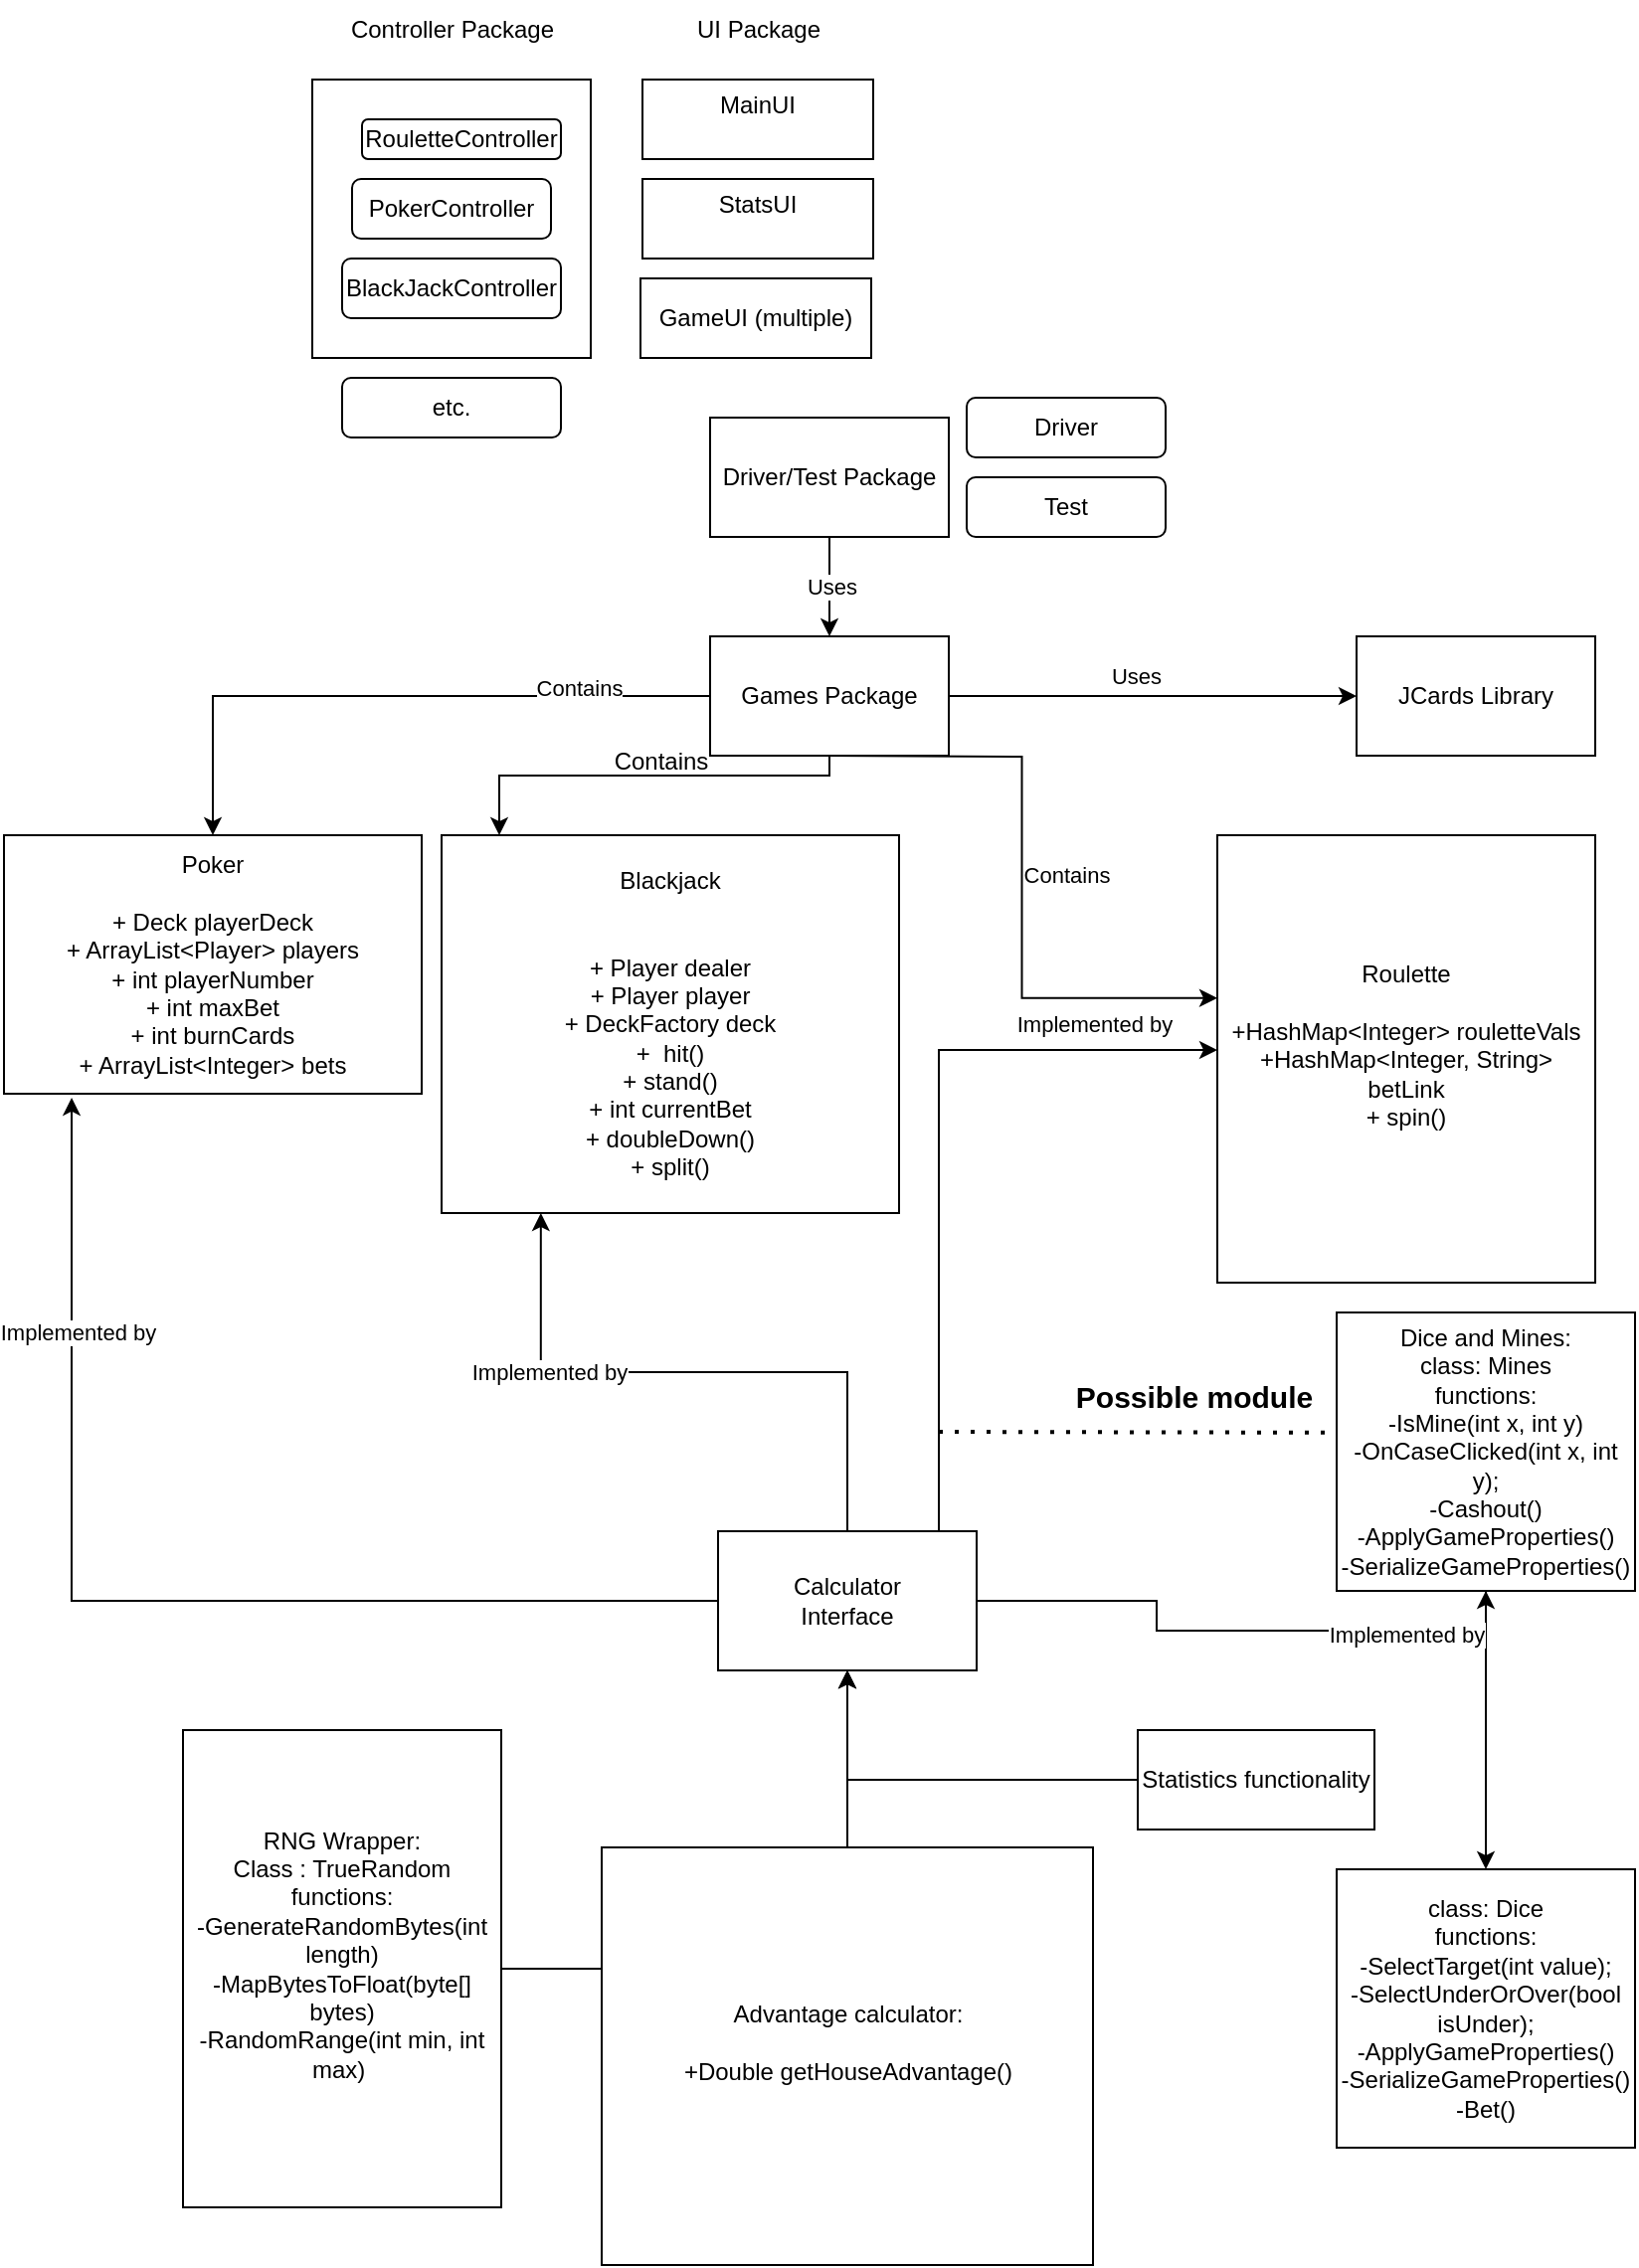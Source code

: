 <mxfile version="26.0.14">
  <diagram id="C5RBs43oDa-KdzZeNtuy" name="Page-1">
    <mxGraphModel dx="2713" dy="796" grid="1" gridSize="10" guides="1" tooltips="1" connect="1" arrows="1" fold="1" page="1" pageScale="1" pageWidth="827" pageHeight="1169" math="0" shadow="0">
      <root>
        <mxCell id="WIyWlLk6GJQsqaUBKTNV-0" />
        <mxCell id="WIyWlLk6GJQsqaUBKTNV-1" parent="WIyWlLk6GJQsqaUBKTNV-0" />
        <mxCell id="tToA4wUiExiqptiXw_F4-0" value="&lt;div&gt;Poker&lt;/div&gt;&lt;div&gt;&lt;br&gt;&lt;/div&gt;&lt;div&gt;+ Deck playerDeck&lt;/div&gt;&lt;div&gt;+ ArrayList&amp;lt;Player&amp;gt; players&lt;/div&gt;&lt;div&gt;+ int playerNumber&lt;/div&gt;&lt;div&gt;+ int maxBet&lt;/div&gt;&lt;div&gt;+ int burnCards&lt;/div&gt;&lt;div&gt;+ ArrayList&amp;lt;Integer&amp;gt; bets&lt;br&gt;&lt;/div&gt;" style="rounded=0;whiteSpace=wrap;html=1;" parent="WIyWlLk6GJQsqaUBKTNV-1" vertex="1">
          <mxGeometry x="-10" y="450" width="210" height="130" as="geometry" />
        </mxCell>
        <mxCell id="tToA4wUiExiqptiXw_F4-1" value="&lt;div&gt;Blackjack&lt;/div&gt;&lt;div&gt;&lt;br&gt;&lt;/div&gt;&lt;div&gt;&lt;br&gt;&lt;/div&gt;&lt;div&gt;+ Player dealer&lt;/div&gt;&lt;div&gt;+ Player player&lt;/div&gt;&lt;div&gt;+ DeckFactory deck&lt;/div&gt;&lt;div&gt;+&amp;nbsp; hit()&lt;/div&gt;&lt;div&gt;+ stand()&lt;/div&gt;&lt;div&gt;+ int currentBet&lt;/div&gt;&lt;div&gt;+ doubleDown()&lt;/div&gt;&lt;div&gt;+ split()&lt;br&gt;&lt;/div&gt;" style="rounded=0;whiteSpace=wrap;html=1;" parent="WIyWlLk6GJQsqaUBKTNV-1" vertex="1">
          <mxGeometry x="210" y="450" width="230" height="190" as="geometry" />
        </mxCell>
        <mxCell id="tToA4wUiExiqptiXw_F4-2" value="&lt;div&gt;Roulette&lt;/div&gt;&lt;div&gt;&lt;br&gt;&lt;/div&gt;&lt;div&gt;+HashMap&amp;lt;Integer&amp;gt; rouletteVals&lt;/div&gt;&lt;div&gt;+HashMap&amp;lt;Integer, String&amp;gt; betLink&lt;/div&gt;&lt;div&gt;+ spin()&lt;/div&gt;&lt;div&gt;&lt;br&gt;&lt;/div&gt;" style="rounded=0;whiteSpace=wrap;html=1;" parent="WIyWlLk6GJQsqaUBKTNV-1" vertex="1">
          <mxGeometry x="600" y="450" width="190" height="225" as="geometry" />
        </mxCell>
        <mxCell id="tToA4wUiExiqptiXw_F4-3" value="&lt;div&gt;MainUI&lt;/div&gt;&lt;div&gt;&lt;br&gt;&lt;/div&gt;" style="rounded=0;whiteSpace=wrap;html=1;" parent="WIyWlLk6GJQsqaUBKTNV-1" vertex="1">
          <mxGeometry x="311" y="70" width="116" height="40" as="geometry" />
        </mxCell>
        <mxCell id="tToA4wUiExiqptiXw_F4-4" value="" style="endArrow=none;dashed=1;html=1;dashPattern=1 3;strokeWidth=2;rounded=0;" parent="WIyWlLk6GJQsqaUBKTNV-1" edge="1">
          <mxGeometry width="50" height="50" relative="1" as="geometry">
            <mxPoint x="460" y="750" as="sourcePoint" />
            <mxPoint x="694.5" y="750.5" as="targetPoint" />
          </mxGeometry>
        </mxCell>
        <mxCell id="V54zFg8hvjgudQwe-slX-5" style="edgeStyle=orthogonalEdgeStyle;rounded=0;orthogonalLoop=1;jettySize=auto;html=1;entryX=0.5;entryY=0;entryDx=0;entryDy=0;" edge="1" parent="WIyWlLk6GJQsqaUBKTNV-1" source="tToA4wUiExiqptiXw_F4-5" target="V54zFg8hvjgudQwe-slX-3">
          <mxGeometry relative="1" as="geometry" />
        </mxCell>
        <mxCell id="tToA4wUiExiqptiXw_F4-5" value="&lt;div&gt;Dice and Mines:&lt;/div&gt;&lt;div&gt;&lt;div&gt;class: Mines&lt;/div&gt;&lt;div&gt;functions:&lt;/div&gt;&lt;div&gt;-IsMine(int x, int y)&lt;/div&gt;&lt;div&gt;-OnCaseClicked(int x, int y);&lt;/div&gt;&lt;div&gt;-Cashout()&lt;/div&gt;&lt;div&gt;-ApplyGameProperties()&lt;/div&gt;&lt;div&gt;-SerializeGameProperties()&lt;/div&gt;&lt;/div&gt;" style="rounded=0;whiteSpace=wrap;html=1;" parent="WIyWlLk6GJQsqaUBKTNV-1" vertex="1">
          <mxGeometry x="660" y="690" width="150" height="140" as="geometry" />
        </mxCell>
        <mxCell id="tToA4wUiExiqptiXw_F4-6" value="&lt;font style=&quot;font-size: 15px;&quot;&gt;Possible module&lt;/font&gt;" style="text;strokeColor=none;fillColor=none;html=1;fontSize=24;fontStyle=1;verticalAlign=middle;align=center;" parent="WIyWlLk6GJQsqaUBKTNV-1" vertex="1">
          <mxGeometry x="537.5" y="710" width="100" height="40" as="geometry" />
        </mxCell>
        <mxCell id="tToA4wUiExiqptiXw_F4-28" style="edgeStyle=orthogonalEdgeStyle;rounded=0;orthogonalLoop=1;jettySize=auto;html=1;entryX=0.5;entryY=1;entryDx=0;entryDy=0;" parent="WIyWlLk6GJQsqaUBKTNV-1" source="tToA4wUiExiqptiXw_F4-10" target="tToA4wUiExiqptiXw_F4-11" edge="1">
          <mxGeometry relative="1" as="geometry" />
        </mxCell>
        <mxCell id="tToA4wUiExiqptiXw_F4-10" value="RNG Wrapper:&lt;div&gt;&lt;div&gt;Class : TrueRandom&lt;/div&gt;&lt;div&gt;functions:&lt;/div&gt;&lt;div&gt;-GenerateRandomBytes(int length)&lt;/div&gt;&lt;div&gt;-MapBytesToFloat(byte[] bytes)&lt;/div&gt;&lt;div&gt;-RandomRange(int min, int max)&amp;nbsp;&lt;/div&gt;&lt;/div&gt;&lt;div&gt;&lt;br&gt;&lt;/div&gt;" style="rounded=0;whiteSpace=wrap;html=1;" parent="WIyWlLk6GJQsqaUBKTNV-1" vertex="1">
          <mxGeometry x="80" y="900" width="160" height="240" as="geometry" />
        </mxCell>
        <mxCell id="tToA4wUiExiqptiXw_F4-13" style="edgeStyle=orthogonalEdgeStyle;rounded=0;orthogonalLoop=1;jettySize=auto;html=1;exitX=0;exitY=0.5;exitDx=0;exitDy=0;entryX=0.162;entryY=1.015;entryDx=0;entryDy=0;entryPerimeter=0;" parent="WIyWlLk6GJQsqaUBKTNV-1" source="tToA4wUiExiqptiXw_F4-11" target="tToA4wUiExiqptiXw_F4-0" edge="1">
          <mxGeometry relative="1" as="geometry">
            <mxPoint x="29" y="670" as="targetPoint" />
          </mxGeometry>
        </mxCell>
        <mxCell id="tToA4wUiExiqptiXw_F4-19" value="Implemented by" style="edgeLabel;html=1;align=center;verticalAlign=middle;resizable=0;points=[];" parent="tToA4wUiExiqptiXw_F4-13" vertex="1" connectable="0">
          <mxGeometry x="0.591" y="-3" relative="1" as="geometry">
            <mxPoint as="offset" />
          </mxGeometry>
        </mxCell>
        <mxCell id="tToA4wUiExiqptiXw_F4-15" style="edgeStyle=orthogonalEdgeStyle;rounded=0;orthogonalLoop=1;jettySize=auto;html=1;" parent="WIyWlLk6GJQsqaUBKTNV-1" source="tToA4wUiExiqptiXw_F4-11" target="tToA4wUiExiqptiXw_F4-2" edge="1">
          <mxGeometry relative="1" as="geometry">
            <Array as="points">
              <mxPoint x="460" y="558" />
            </Array>
          </mxGeometry>
        </mxCell>
        <mxCell id="tToA4wUiExiqptiXw_F4-17" value="Implemented by" style="edgeLabel;html=1;align=center;verticalAlign=middle;resizable=0;points=[];" parent="tToA4wUiExiqptiXw_F4-15" vertex="1" connectable="0">
          <mxGeometry x="0.186" relative="1" as="geometry">
            <mxPoint x="78" y="-29" as="offset" />
          </mxGeometry>
        </mxCell>
        <mxCell id="tToA4wUiExiqptiXw_F4-16" style="edgeStyle=orthogonalEdgeStyle;rounded=0;orthogonalLoop=1;jettySize=auto;html=1;entryX=0.5;entryY=1;entryDx=0;entryDy=0;" parent="WIyWlLk6GJQsqaUBKTNV-1" source="tToA4wUiExiqptiXw_F4-11" target="tToA4wUiExiqptiXw_F4-5" edge="1">
          <mxGeometry relative="1" as="geometry" />
        </mxCell>
        <mxCell id="tToA4wUiExiqptiXw_F4-20" value="Implemented by" style="edgeLabel;html=1;align=center;verticalAlign=middle;resizable=0;points=[];" parent="tToA4wUiExiqptiXw_F4-16" vertex="1" connectable="0">
          <mxGeometry x="0.589" y="-2" relative="1" as="geometry">
            <mxPoint as="offset" />
          </mxGeometry>
        </mxCell>
        <mxCell id="jq3g5ppvfEtibvaRHfFG-3" style="edgeStyle=orthogonalEdgeStyle;rounded=0;orthogonalLoop=1;jettySize=auto;html=1;entryX=0.217;entryY=1;entryDx=0;entryDy=0;entryPerimeter=0;" parent="WIyWlLk6GJQsqaUBKTNV-1" source="tToA4wUiExiqptiXw_F4-11" edge="1" target="tToA4wUiExiqptiXw_F4-1">
          <mxGeometry relative="1" as="geometry">
            <mxPoint x="260" y="660" as="targetPoint" />
          </mxGeometry>
        </mxCell>
        <mxCell id="jq3g5ppvfEtibvaRHfFG-4" value="Implemented by" style="edgeLabel;html=1;align=center;verticalAlign=middle;resizable=0;points=[];" parent="jq3g5ppvfEtibvaRHfFG-3" vertex="1" connectable="0">
          <mxGeometry x="0.492" y="-4" relative="1" as="geometry">
            <mxPoint as="offset" />
          </mxGeometry>
        </mxCell>
        <mxCell id="tToA4wUiExiqptiXw_F4-11" value="&lt;div&gt;Calculator&lt;/div&gt;Interface" style="rounded=0;whiteSpace=wrap;html=1;" parent="WIyWlLk6GJQsqaUBKTNV-1" vertex="1">
          <mxGeometry x="349" y="800" width="130" height="70" as="geometry" />
        </mxCell>
        <mxCell id="tToA4wUiExiqptiXw_F4-29" style="edgeStyle=orthogonalEdgeStyle;rounded=0;orthogonalLoop=1;jettySize=auto;html=1;" parent="WIyWlLk6GJQsqaUBKTNV-1" source="tToA4wUiExiqptiXw_F4-22" target="tToA4wUiExiqptiXw_F4-11" edge="1">
          <mxGeometry relative="1" as="geometry">
            <Array as="points">
              <mxPoint x="414" y="840" />
              <mxPoint x="414" y="840" />
            </Array>
          </mxGeometry>
        </mxCell>
        <mxCell id="tToA4wUiExiqptiXw_F4-22" value="Advantage calculator:&lt;br&gt;&lt;div&gt;&lt;br&gt;&lt;/div&gt;&lt;div&gt;+Double getHouseAdvantage()&lt;/div&gt;&lt;div&gt;&lt;br&gt;&lt;/div&gt;" style="rounded=0;whiteSpace=wrap;html=1;" parent="WIyWlLk6GJQsqaUBKTNV-1" vertex="1">
          <mxGeometry x="290.5" y="959" width="247" height="210" as="geometry" />
        </mxCell>
        <mxCell id="jq3g5ppvfEtibvaRHfFG-1" style="edgeStyle=orthogonalEdgeStyle;rounded=0;orthogonalLoop=1;jettySize=auto;html=1;entryX=0.5;entryY=1;entryDx=0;entryDy=0;" parent="WIyWlLk6GJQsqaUBKTNV-1" source="tToA4wUiExiqptiXw_F4-23" target="tToA4wUiExiqptiXw_F4-11" edge="1">
          <mxGeometry relative="1" as="geometry" />
        </mxCell>
        <mxCell id="tToA4wUiExiqptiXw_F4-23" value="Statistics functionality" style="rounded=0;whiteSpace=wrap;html=1;" parent="WIyWlLk6GJQsqaUBKTNV-1" vertex="1">
          <mxGeometry x="560" y="900" width="119" height="50" as="geometry" />
        </mxCell>
        <mxCell id="tToA4wUiExiqptiXw_F4-41" value="" style="whiteSpace=wrap;html=1;aspect=fixed;" parent="WIyWlLk6GJQsqaUBKTNV-1" vertex="1">
          <mxGeometry x="145" y="70" width="140" height="140" as="geometry" />
        </mxCell>
        <mxCell id="tToA4wUiExiqptiXw_F4-32" value="PokerController" style="rounded=1;whiteSpace=wrap;html=1;" parent="WIyWlLk6GJQsqaUBKTNV-1" vertex="1">
          <mxGeometry x="165" y="120" width="100" height="30" as="geometry" />
        </mxCell>
        <mxCell id="tToA4wUiExiqptiXw_F4-33" value="BlackJackController" style="rounded=1;whiteSpace=wrap;html=1;" parent="WIyWlLk6GJQsqaUBKTNV-1" vertex="1">
          <mxGeometry x="160" y="160" width="110" height="30" as="geometry" />
        </mxCell>
        <mxCell id="tToA4wUiExiqptiXw_F4-34" value="RouletteController" style="rounded=1;whiteSpace=wrap;html=1;" parent="WIyWlLk6GJQsqaUBKTNV-1" vertex="1">
          <mxGeometry x="170" y="90" width="100" height="20" as="geometry" />
        </mxCell>
        <mxCell id="tToA4wUiExiqptiXw_F4-42" value="Controller Package" style="text;html=1;align=center;verticalAlign=middle;resizable=0;points=[];autosize=1;strokeColor=none;fillColor=none;" parent="WIyWlLk6GJQsqaUBKTNV-1" vertex="1">
          <mxGeometry x="150" y="30" width="130" height="30" as="geometry" />
        </mxCell>
        <mxCell id="tToA4wUiExiqptiXw_F4-43" value="UI Package" style="text;html=1;align=center;verticalAlign=middle;resizable=0;points=[];autosize=1;strokeColor=none;fillColor=none;" parent="WIyWlLk6GJQsqaUBKTNV-1" vertex="1">
          <mxGeometry x="324" y="30" width="90" height="30" as="geometry" />
        </mxCell>
        <mxCell id="tToA4wUiExiqptiXw_F4-44" value="&lt;div&gt;StatsUI&lt;/div&gt;&lt;div&gt;&lt;br&gt;&lt;/div&gt;" style="rounded=0;whiteSpace=wrap;html=1;" parent="WIyWlLk6GJQsqaUBKTNV-1" vertex="1">
          <mxGeometry x="311" y="120" width="116" height="40" as="geometry" />
        </mxCell>
        <mxCell id="tToA4wUiExiqptiXw_F4-50" style="edgeStyle=orthogonalEdgeStyle;rounded=0;orthogonalLoop=1;jettySize=auto;html=1;" parent="WIyWlLk6GJQsqaUBKTNV-1" source="tToA4wUiExiqptiXw_F4-45" target="tToA4wUiExiqptiXw_F4-48" edge="1">
          <mxGeometry relative="1" as="geometry" />
        </mxCell>
        <mxCell id="tToA4wUiExiqptiXw_F4-51" value="Uses" style="edgeLabel;html=1;align=center;verticalAlign=middle;resizable=0;points=[];" parent="tToA4wUiExiqptiXw_F4-50" vertex="1" connectable="0">
          <mxGeometry y="1" relative="1" as="geometry">
            <mxPoint as="offset" />
          </mxGeometry>
        </mxCell>
        <mxCell id="tToA4wUiExiqptiXw_F4-45" value="Driver/Test Package" style="rounded=0;whiteSpace=wrap;html=1;" parent="WIyWlLk6GJQsqaUBKTNV-1" vertex="1">
          <mxGeometry x="345" y="240" width="120" height="60" as="geometry" />
        </mxCell>
        <mxCell id="tToA4wUiExiqptiXw_F4-46" value="Driver" style="rounded=1;whiteSpace=wrap;html=1;" parent="WIyWlLk6GJQsqaUBKTNV-1" vertex="1">
          <mxGeometry x="474" y="230" width="100" height="30" as="geometry" />
        </mxCell>
        <mxCell id="tToA4wUiExiqptiXw_F4-47" value="Test" style="rounded=1;whiteSpace=wrap;html=1;" parent="WIyWlLk6GJQsqaUBKTNV-1" vertex="1">
          <mxGeometry x="474" y="270" width="100" height="30" as="geometry" />
        </mxCell>
        <mxCell id="tToA4wUiExiqptiXw_F4-52" style="edgeStyle=orthogonalEdgeStyle;rounded=0;orthogonalLoop=1;jettySize=auto;html=1;entryX=0.5;entryY=0;entryDx=0;entryDy=0;" parent="WIyWlLk6GJQsqaUBKTNV-1" source="tToA4wUiExiqptiXw_F4-48" target="tToA4wUiExiqptiXw_F4-0" edge="1">
          <mxGeometry relative="1" as="geometry" />
        </mxCell>
        <mxCell id="tToA4wUiExiqptiXw_F4-56" value="Contains" style="edgeLabel;html=1;align=center;verticalAlign=middle;resizable=0;points=[];" parent="tToA4wUiExiqptiXw_F4-52" vertex="1" connectable="0">
          <mxGeometry x="-0.588" y="-4" relative="1" as="geometry">
            <mxPoint as="offset" />
          </mxGeometry>
        </mxCell>
        <mxCell id="tToA4wUiExiqptiXw_F4-54" style="edgeStyle=orthogonalEdgeStyle;rounded=0;orthogonalLoop=1;jettySize=auto;html=1;" parent="WIyWlLk6GJQsqaUBKTNV-1" source="tToA4wUiExiqptiXw_F4-48" target="tToA4wUiExiqptiXw_F4-1" edge="1">
          <mxGeometry relative="1" as="geometry">
            <Array as="points">
              <mxPoint x="405" y="420" />
              <mxPoint x="239" y="420" />
            </Array>
          </mxGeometry>
        </mxCell>
        <mxCell id="tToA4wUiExiqptiXw_F4-59" style="edgeStyle=orthogonalEdgeStyle;rounded=0;orthogonalLoop=1;jettySize=auto;html=1;" parent="WIyWlLk6GJQsqaUBKTNV-1" source="tToA4wUiExiqptiXw_F4-48" target="tToA4wUiExiqptiXw_F4-58" edge="1">
          <mxGeometry relative="1" as="geometry" />
        </mxCell>
        <mxCell id="tToA4wUiExiqptiXw_F4-60" value="Uses" style="edgeLabel;html=1;align=center;verticalAlign=middle;resizable=0;points=[];" parent="tToA4wUiExiqptiXw_F4-59" vertex="1" connectable="0">
          <mxGeometry x="-0.19" y="-4" relative="1" as="geometry">
            <mxPoint x="11" y="-14" as="offset" />
          </mxGeometry>
        </mxCell>
        <mxCell id="tToA4wUiExiqptiXw_F4-48" value="Games Package" style="rounded=0;whiteSpace=wrap;html=1;" parent="WIyWlLk6GJQsqaUBKTNV-1" vertex="1">
          <mxGeometry x="345" y="350" width="120" height="60" as="geometry" />
        </mxCell>
        <mxCell id="tToA4wUiExiqptiXw_F4-58" value="JCards Library" style="rounded=0;whiteSpace=wrap;html=1;" parent="WIyWlLk6GJQsqaUBKTNV-1" vertex="1">
          <mxGeometry x="670" y="350" width="120" height="60" as="geometry" />
        </mxCell>
        <mxCell id="jq3g5ppvfEtibvaRHfFG-5" style="edgeStyle=orthogonalEdgeStyle;rounded=0;orthogonalLoop=1;jettySize=auto;html=1;entryX=0;entryY=0.364;entryDx=0;entryDy=0;entryPerimeter=0;" parent="WIyWlLk6GJQsqaUBKTNV-1" target="tToA4wUiExiqptiXw_F4-2" edge="1">
          <mxGeometry relative="1" as="geometry">
            <mxPoint x="402.5" y="410" as="sourcePoint" />
            <mxPoint x="537.5" y="549.925" as="targetPoint" />
          </mxGeometry>
        </mxCell>
        <mxCell id="jq3g5ppvfEtibvaRHfFG-6" value="Contains" style="edgeLabel;html=1;align=center;verticalAlign=middle;resizable=0;points=[];" parent="jq3g5ppvfEtibvaRHfFG-5" vertex="1" connectable="0">
          <mxGeometry x="-0.007" y="1" relative="1" as="geometry">
            <mxPoint x="21" as="offset" />
          </mxGeometry>
        </mxCell>
        <mxCell id="jq3g5ppvfEtibvaRHfFG-7" value="Contains" style="text;html=1;align=center;verticalAlign=middle;resizable=0;points=[];autosize=1;strokeColor=none;fillColor=none;" parent="WIyWlLk6GJQsqaUBKTNV-1" vertex="1">
          <mxGeometry x="285" y="398" width="70" height="30" as="geometry" />
        </mxCell>
        <mxCell id="V54zFg8hvjgudQwe-slX-2" value="&lt;div&gt;GameUI (multiple)&lt;/div&gt;" style="rounded=0;whiteSpace=wrap;html=1;" vertex="1" parent="WIyWlLk6GJQsqaUBKTNV-1">
          <mxGeometry x="310" y="170" width="116" height="40" as="geometry" />
        </mxCell>
        <mxCell id="V54zFg8hvjgudQwe-slX-3" value="&lt;div&gt;class: Dice&lt;/div&gt;&lt;div&gt;functions:&lt;/div&gt;&lt;div&gt;-SelectTarget(int value);&lt;/div&gt;&lt;div&gt;-SelectUnderOrOver(bool isUnder);&lt;/div&gt;&lt;div&gt;-ApplyGameProperties()&lt;/div&gt;&lt;div&gt;-SerializeGameProperties()&lt;/div&gt;&lt;div&gt;-Bet()&lt;/div&gt;" style="rounded=0;whiteSpace=wrap;html=1;" vertex="1" parent="WIyWlLk6GJQsqaUBKTNV-1">
          <mxGeometry x="660" y="970" width="150" height="140" as="geometry" />
        </mxCell>
        <mxCell id="V54zFg8hvjgudQwe-slX-6" value="etc." style="rounded=1;whiteSpace=wrap;html=1;" vertex="1" parent="WIyWlLk6GJQsqaUBKTNV-1">
          <mxGeometry x="160" y="220" width="110" height="30" as="geometry" />
        </mxCell>
      </root>
    </mxGraphModel>
  </diagram>
</mxfile>
